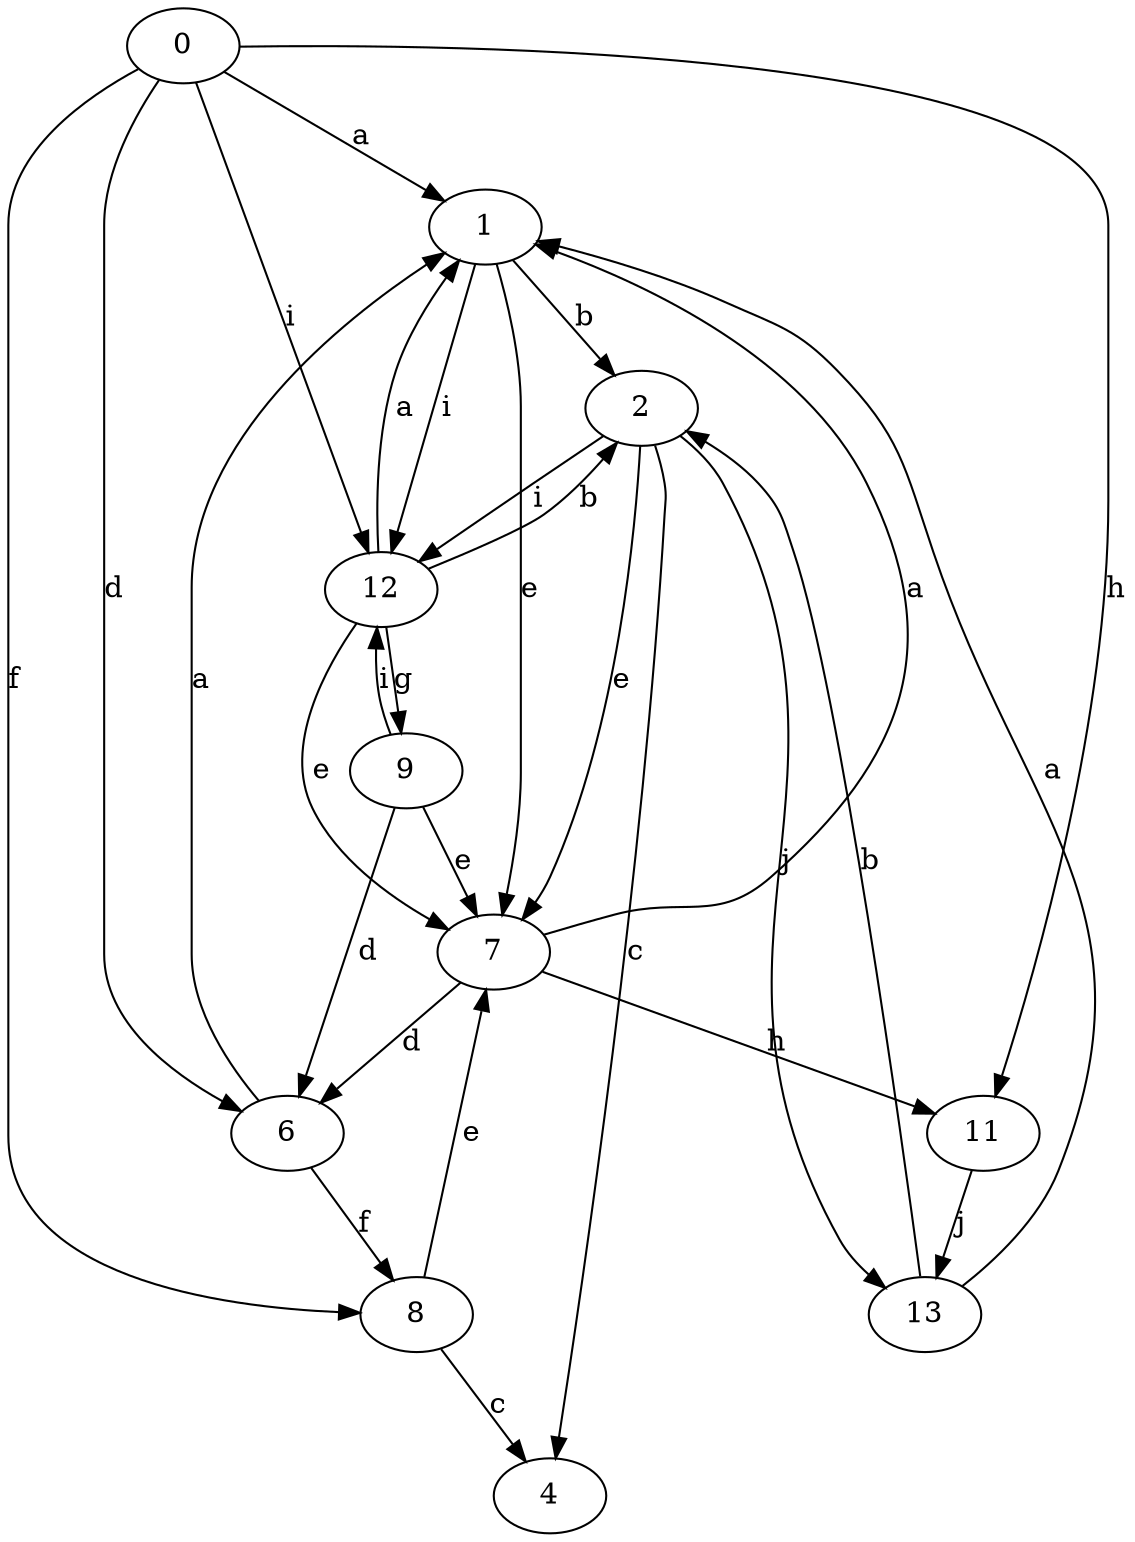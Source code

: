 strict digraph  {
1;
0;
2;
4;
6;
7;
8;
9;
11;
12;
13;
1 -> 2  [label=b];
1 -> 7  [label=e];
1 -> 12  [label=i];
0 -> 1  [label=a];
0 -> 6  [label=d];
0 -> 8  [label=f];
0 -> 11  [label=h];
0 -> 12  [label=i];
2 -> 4  [label=c];
2 -> 7  [label=e];
2 -> 12  [label=i];
2 -> 13  [label=j];
6 -> 1  [label=a];
6 -> 8  [label=f];
7 -> 1  [label=a];
7 -> 6  [label=d];
7 -> 11  [label=h];
8 -> 4  [label=c];
8 -> 7  [label=e];
9 -> 6  [label=d];
9 -> 7  [label=e];
9 -> 12  [label=i];
11 -> 13  [label=j];
12 -> 1  [label=a];
12 -> 2  [label=b];
12 -> 7  [label=e];
12 -> 9  [label=g];
13 -> 1  [label=a];
13 -> 2  [label=b];
}
